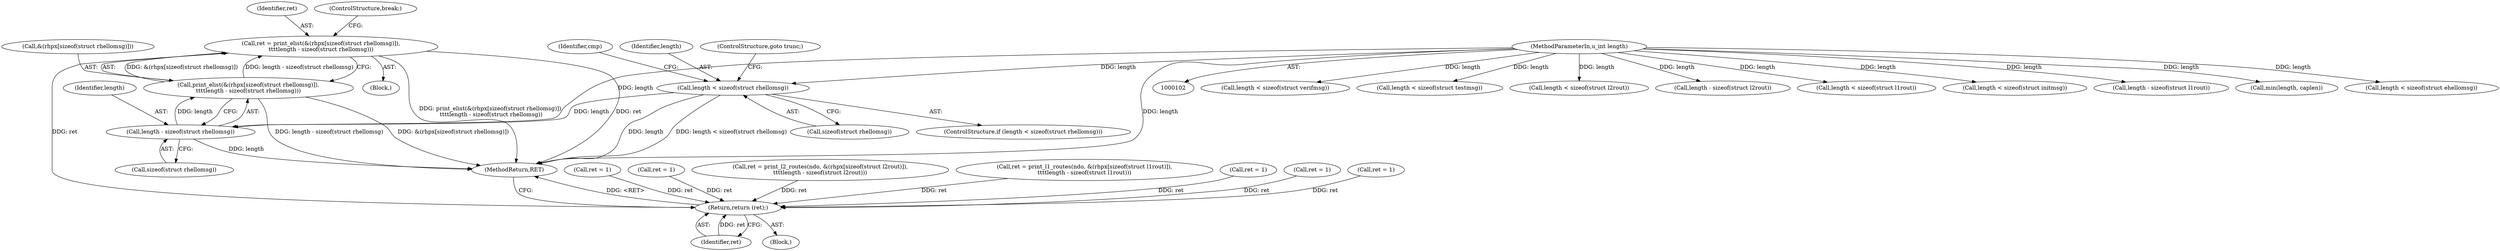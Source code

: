 digraph "0_tcpdump_c6e0531b5def26ecf912e8de6ade86cbdaed3751_0@integer" {
"1000540" [label="(Call,ret = print_elist(&(rhpx[sizeof(struct rhellomsg)]),\n\t\t\t\tlength - sizeof(struct rhellomsg)))"];
"1000542" [label="(Call,print_elist(&(rhpx[sizeof(struct rhellomsg)]),\n\t\t\t\tlength - sizeof(struct rhellomsg)))"];
"1000548" [label="(Call,length - sizeof(struct rhellomsg))"];
"1000429" [label="(Call,length < sizeof(struct rhellomsg))"];
"1000105" [label="(MethodParameterIn,u_int length)"];
"1000717" [label="(Return,return (ret);)"];
"1000249" [label="(Call,length < sizeof(struct verifmsg))"];
"1000430" [label="(Identifier,length)"];
"1000239" [label="(Call,ret = 1)"];
"1000431" [label="(Call,sizeof(struct rhellomsg))"];
"1000294" [label="(Call,length < sizeof(struct testmsg))"];
"1000105" [label="(MethodParameterIn,u_int length)"];
"1000384" [label="(Call,length < sizeof(struct l2rout))"];
"1000418" [label="(Call,length - sizeof(struct l2rout))"];
"1000697" [label="(Call,ret = 1)"];
"1000433" [label="(ControlStructure,goto trunc;)"];
"1000428" [label="(ControlStructure,if (length < sizeof(struct rhellomsg)))"];
"1000548" [label="(Call,length - sizeof(struct rhellomsg))"];
"1000543" [label="(Call,&(rhpx[sizeof(struct rhellomsg)]))"];
"1000339" [label="(Call,length < sizeof(struct l1rout))"];
"1000153" [label="(Call,length < sizeof(struct initmsg))"];
"1000542" [label="(Call,print_elist(&(rhpx[sizeof(struct rhellomsg)]),\n\t\t\t\tlength - sizeof(struct rhellomsg)))"];
"1000549" [label="(Identifier,length)"];
"1000409" [label="(Call,ret = print_l2_routes(ndo, &(rhpx[sizeof(struct l2rout)]),\n\t\t\t\tlength - sizeof(struct l2rout)))"];
"1000717" [label="(Return,return (ret);)"];
"1000550" [label="(Call,sizeof(struct rhellomsg))"];
"1000364" [label="(Call,ret = print_l1_routes(ndo, &(rhpx[sizeof(struct l1rout)]),\n\t\t\t\tlength - sizeof(struct l1rout)))"];
"1000713" [label="(Call,ret = 1)"];
"1000540" [label="(Call,ret = print_elist(&(rhpx[sizeof(struct rhellomsg)]),\n\t\t\t\tlength - sizeof(struct rhellomsg)))"];
"1000718" [label="(Identifier,ret)"];
"1000541" [label="(Identifier,ret)"];
"1000373" [label="(Call,length - sizeof(struct l1rout))"];
"1000146" [label="(Block,)"];
"1000710" [label="(Call,min(length, caplen))"];
"1000107" [label="(Block,)"];
"1000722" [label="(MethodReturn,RET)"];
"1000329" [label="(Call,ret = 1)"];
"1000284" [label="(Call,ret = 1)"];
"1000552" [label="(ControlStructure,break;)"];
"1000436" [label="(Identifier,cmp)"];
"1000559" [label="(Call,length < sizeof(struct ehellomsg))"];
"1000429" [label="(Call,length < sizeof(struct rhellomsg))"];
"1000540" -> "1000146"  [label="AST: "];
"1000540" -> "1000542"  [label="CFG: "];
"1000541" -> "1000540"  [label="AST: "];
"1000542" -> "1000540"  [label="AST: "];
"1000552" -> "1000540"  [label="CFG: "];
"1000540" -> "1000722"  [label="DDG: print_elist(&(rhpx[sizeof(struct rhellomsg)]),\n\t\t\t\tlength - sizeof(struct rhellomsg))"];
"1000540" -> "1000722"  [label="DDG: ret"];
"1000542" -> "1000540"  [label="DDG: &(rhpx[sizeof(struct rhellomsg)])"];
"1000542" -> "1000540"  [label="DDG: length - sizeof(struct rhellomsg)"];
"1000540" -> "1000717"  [label="DDG: ret"];
"1000542" -> "1000548"  [label="CFG: "];
"1000543" -> "1000542"  [label="AST: "];
"1000548" -> "1000542"  [label="AST: "];
"1000542" -> "1000722"  [label="DDG: length - sizeof(struct rhellomsg)"];
"1000542" -> "1000722"  [label="DDG: &(rhpx[sizeof(struct rhellomsg)])"];
"1000548" -> "1000542"  [label="DDG: length"];
"1000548" -> "1000550"  [label="CFG: "];
"1000549" -> "1000548"  [label="AST: "];
"1000550" -> "1000548"  [label="AST: "];
"1000548" -> "1000722"  [label="DDG: length"];
"1000429" -> "1000548"  [label="DDG: length"];
"1000105" -> "1000548"  [label="DDG: length"];
"1000429" -> "1000428"  [label="AST: "];
"1000429" -> "1000431"  [label="CFG: "];
"1000430" -> "1000429"  [label="AST: "];
"1000431" -> "1000429"  [label="AST: "];
"1000433" -> "1000429"  [label="CFG: "];
"1000436" -> "1000429"  [label="CFG: "];
"1000429" -> "1000722"  [label="DDG: length"];
"1000429" -> "1000722"  [label="DDG: length < sizeof(struct rhellomsg)"];
"1000105" -> "1000429"  [label="DDG: length"];
"1000105" -> "1000102"  [label="AST: "];
"1000105" -> "1000722"  [label="DDG: length"];
"1000105" -> "1000153"  [label="DDG: length"];
"1000105" -> "1000249"  [label="DDG: length"];
"1000105" -> "1000294"  [label="DDG: length"];
"1000105" -> "1000339"  [label="DDG: length"];
"1000105" -> "1000373"  [label="DDG: length"];
"1000105" -> "1000384"  [label="DDG: length"];
"1000105" -> "1000418"  [label="DDG: length"];
"1000105" -> "1000559"  [label="DDG: length"];
"1000105" -> "1000710"  [label="DDG: length"];
"1000717" -> "1000107"  [label="AST: "];
"1000717" -> "1000718"  [label="CFG: "];
"1000718" -> "1000717"  [label="AST: "];
"1000722" -> "1000717"  [label="CFG: "];
"1000717" -> "1000722"  [label="DDG: <RET>"];
"1000718" -> "1000717"  [label="DDG: ret"];
"1000284" -> "1000717"  [label="DDG: ret"];
"1000239" -> "1000717"  [label="DDG: ret"];
"1000329" -> "1000717"  [label="DDG: ret"];
"1000409" -> "1000717"  [label="DDG: ret"];
"1000697" -> "1000717"  [label="DDG: ret"];
"1000713" -> "1000717"  [label="DDG: ret"];
"1000364" -> "1000717"  [label="DDG: ret"];
}
